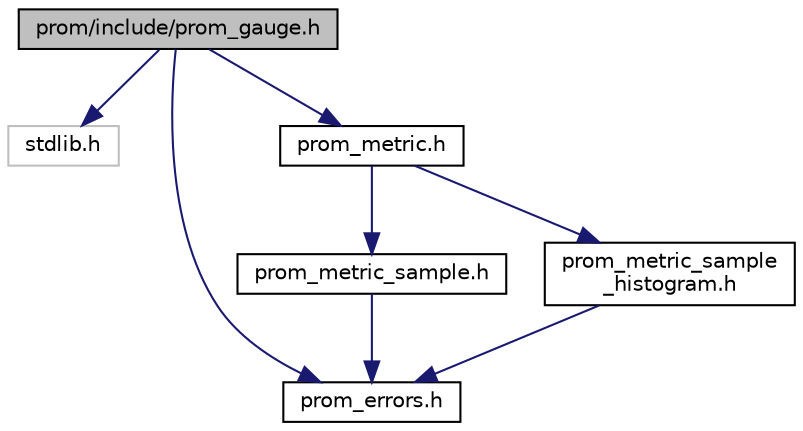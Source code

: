 digraph "prom/include/prom_gauge.h"
{
  edge [fontname="Helvetica",fontsize="10",labelfontname="Helvetica",labelfontsize="10"];
  node [fontname="Helvetica",fontsize="10",shape=record];
  Node0 [label="prom/include/prom_gauge.h",height=0.2,width=0.4,color="black", fillcolor="grey75", style="filled", fontcolor="black"];
  Node0 -> Node1 [color="midnightblue",fontsize="10",style="solid",fontname="Helvetica"];
  Node1 [label="stdlib.h",height=0.2,width=0.4,color="grey75", fillcolor="white", style="filled"];
  Node0 -> Node2 [color="midnightblue",fontsize="10",style="solid",fontname="Helvetica"];
  Node2 [label="prom_errors.h",height=0.2,width=0.4,color="black", fillcolor="white", style="filled",URL="$prom__errors_8h.html",tooltip="Prometheus client errors. "];
  Node0 -> Node3 [color="midnightblue",fontsize="10",style="solid",fontname="Helvetica"];
  Node3 [label="prom_metric.h",height=0.2,width=0.4,color="black", fillcolor="white", style="filled",URL="$prom__metric_8h.html"];
  Node3 -> Node4 [color="midnightblue",fontsize="10",style="solid",fontname="Helvetica"];
  Node4 [label="prom_metric_sample.h",height=0.2,width=0.4,color="black", fillcolor="white", style="filled",URL="$prom__metric__sample_8h.html"];
  Node4 -> Node2 [color="midnightblue",fontsize="10",style="solid",fontname="Helvetica"];
  Node3 -> Node5 [color="midnightblue",fontsize="10",style="solid",fontname="Helvetica"];
  Node5 [label="prom_metric_sample\l_histogram.h",height=0.2,width=0.4,color="black", fillcolor="white", style="filled",URL="$prom__metric__sample__histogram_8h.html"];
  Node5 -> Node2 [color="midnightblue",fontsize="10",style="solid",fontname="Helvetica"];
}
